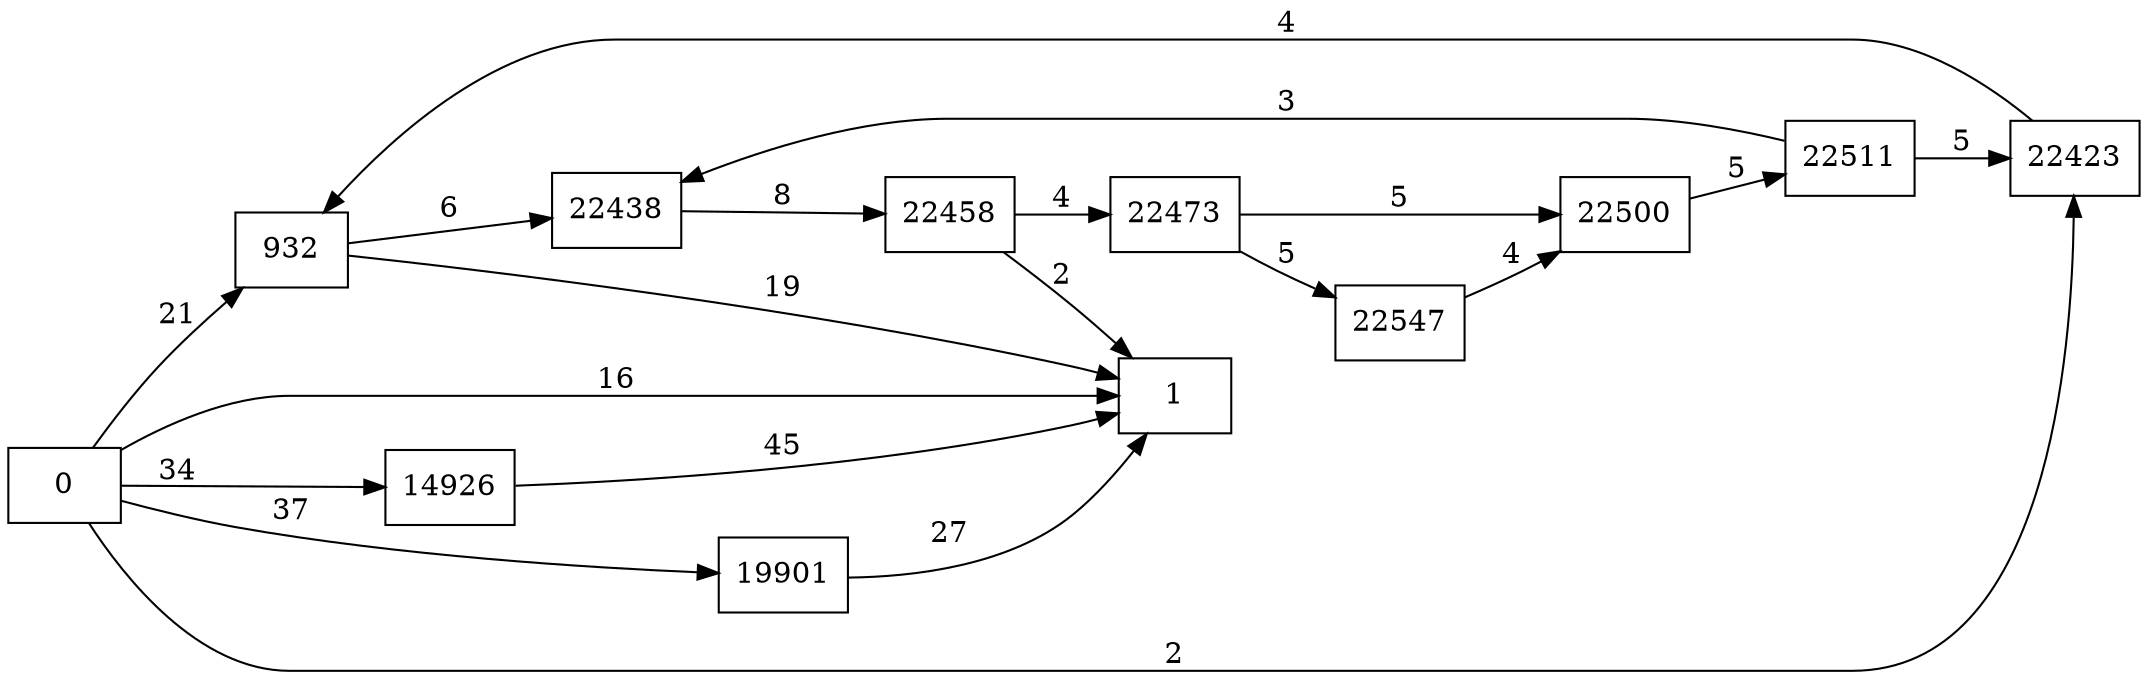 digraph {
	graph [rankdir=LR]
	node [shape=rectangle]
	932 -> 1 [label=19]
	932 -> 22438 [label=6]
	14926 -> 1 [label=45]
	19901 -> 1 [label=27]
	22423 -> 932 [label=4]
	22438 -> 22458 [label=8]
	22458 -> 22473 [label=4]
	22458 -> 1 [label=2]
	22473 -> 22500 [label=5]
	22473 -> 22547 [label=5]
	22500 -> 22511 [label=5]
	22511 -> 22423 [label=5]
	22511 -> 22438 [label=3]
	22547 -> 22500 [label=4]
	0 -> 932 [label=21]
	0 -> 1 [label=16]
	0 -> 14926 [label=34]
	0 -> 19901 [label=37]
	0 -> 22423 [label=2]
}
